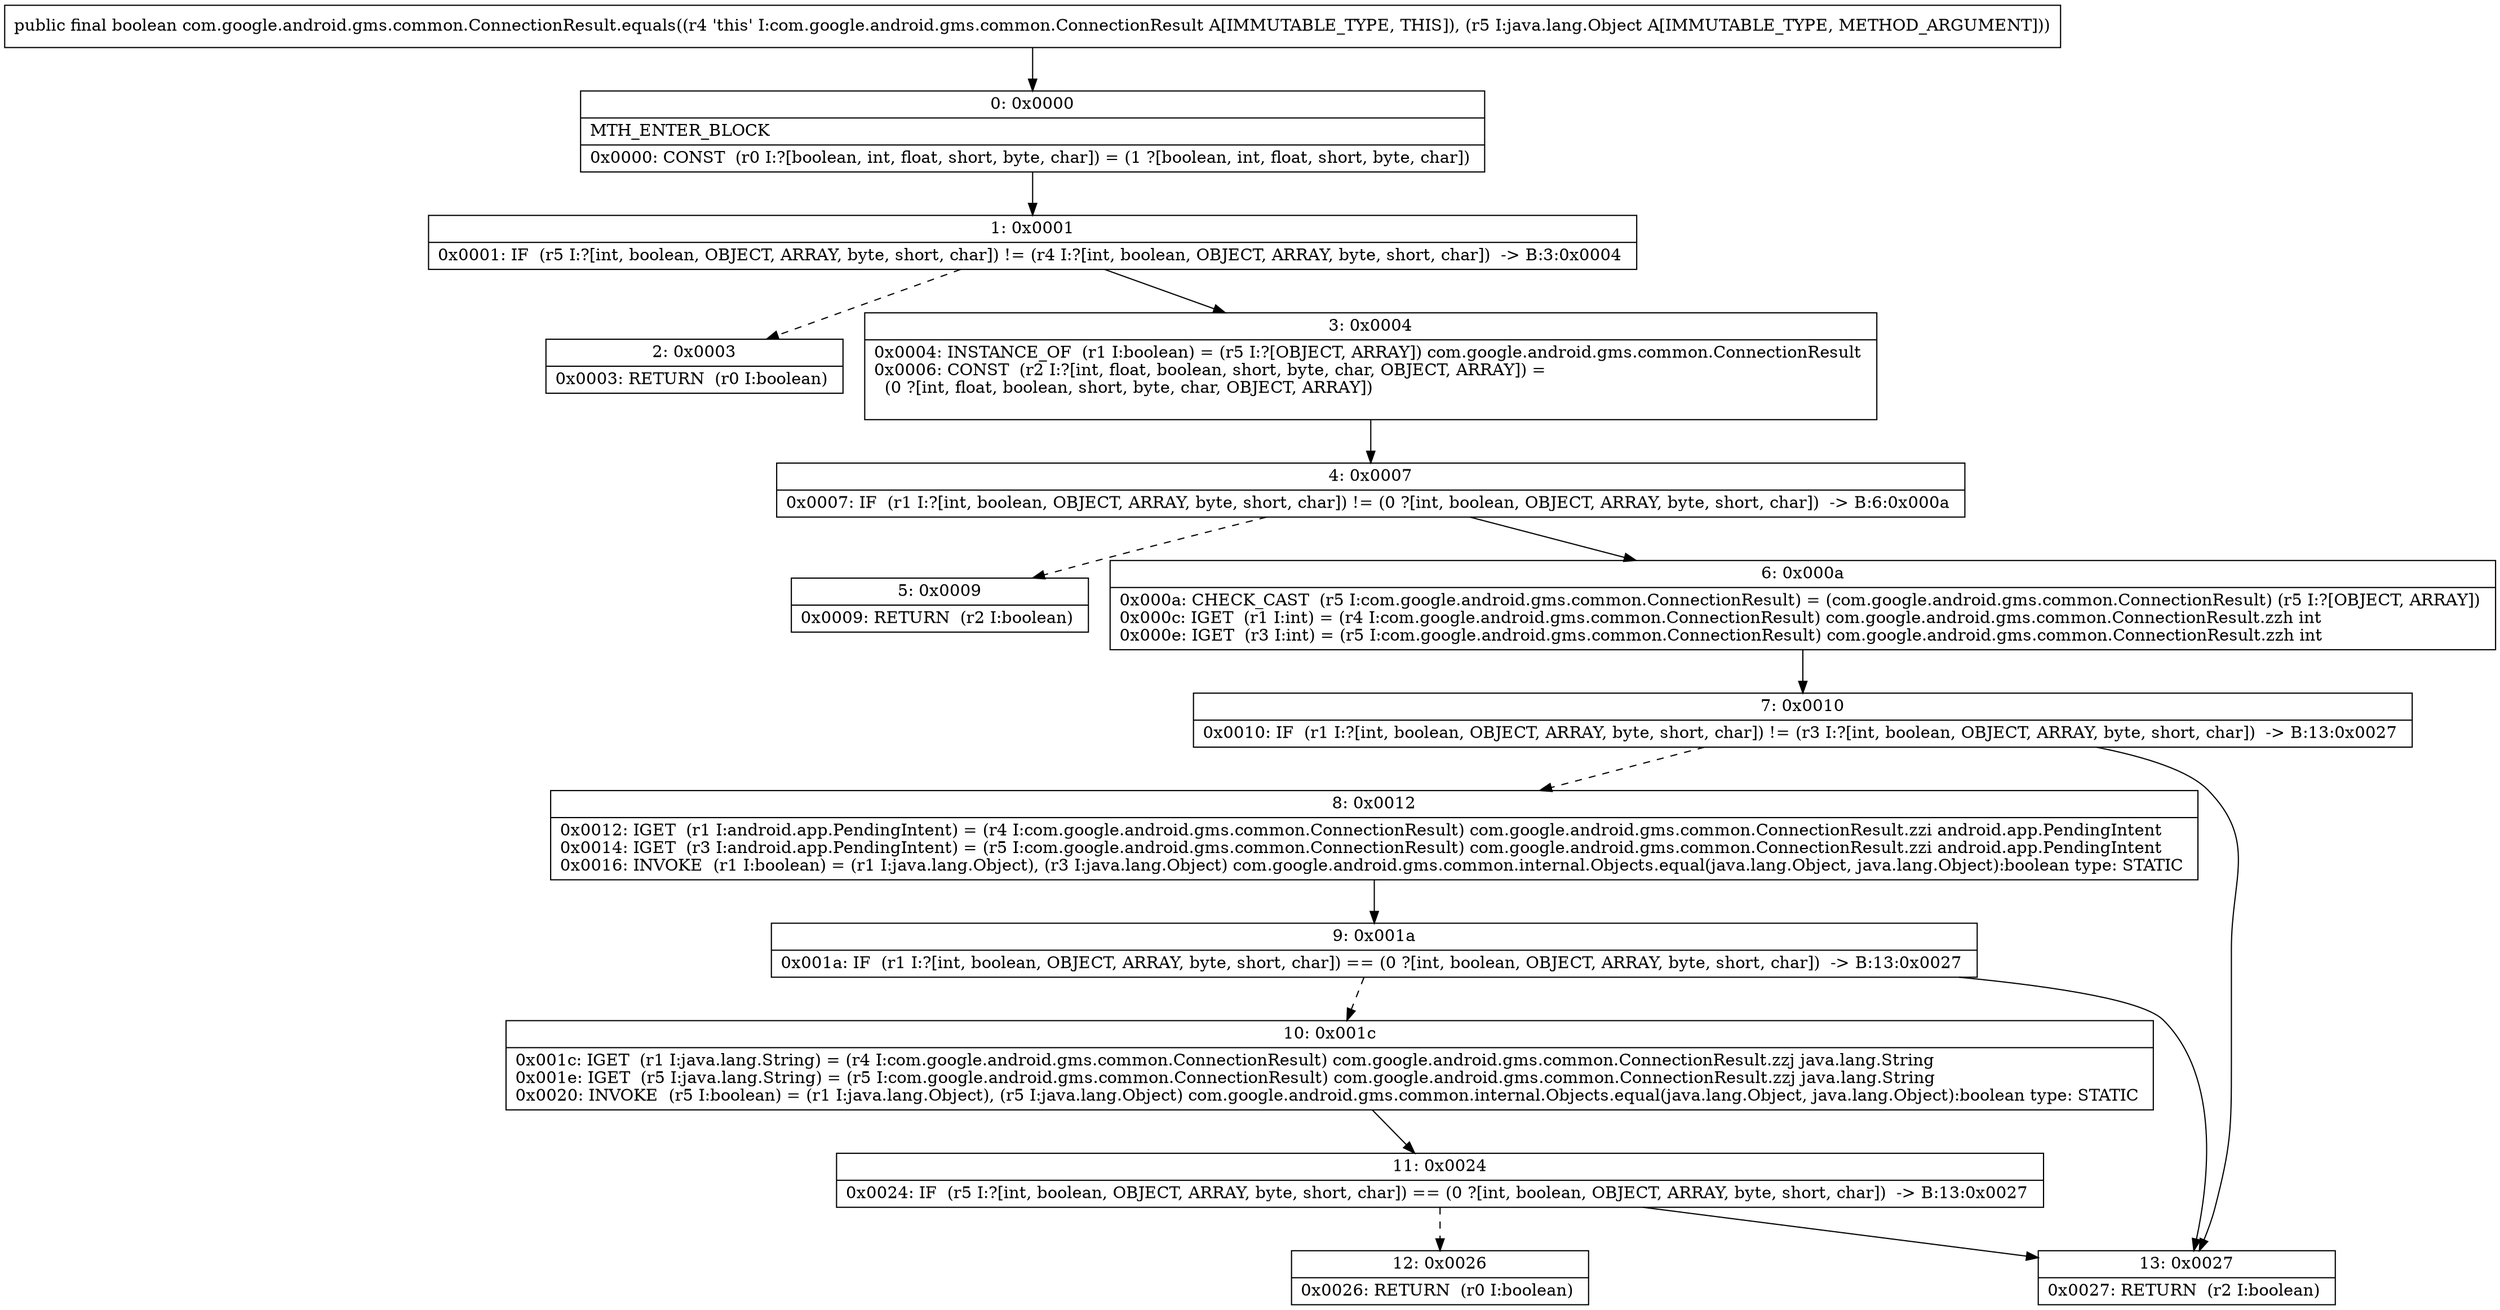 digraph "CFG forcom.google.android.gms.common.ConnectionResult.equals(Ljava\/lang\/Object;)Z" {
Node_0 [shape=record,label="{0\:\ 0x0000|MTH_ENTER_BLOCK\l|0x0000: CONST  (r0 I:?[boolean, int, float, short, byte, char]) = (1 ?[boolean, int, float, short, byte, char]) \l}"];
Node_1 [shape=record,label="{1\:\ 0x0001|0x0001: IF  (r5 I:?[int, boolean, OBJECT, ARRAY, byte, short, char]) != (r4 I:?[int, boolean, OBJECT, ARRAY, byte, short, char])  \-\> B:3:0x0004 \l}"];
Node_2 [shape=record,label="{2\:\ 0x0003|0x0003: RETURN  (r0 I:boolean) \l}"];
Node_3 [shape=record,label="{3\:\ 0x0004|0x0004: INSTANCE_OF  (r1 I:boolean) = (r5 I:?[OBJECT, ARRAY]) com.google.android.gms.common.ConnectionResult \l0x0006: CONST  (r2 I:?[int, float, boolean, short, byte, char, OBJECT, ARRAY]) = \l  (0 ?[int, float, boolean, short, byte, char, OBJECT, ARRAY])\l \l}"];
Node_4 [shape=record,label="{4\:\ 0x0007|0x0007: IF  (r1 I:?[int, boolean, OBJECT, ARRAY, byte, short, char]) != (0 ?[int, boolean, OBJECT, ARRAY, byte, short, char])  \-\> B:6:0x000a \l}"];
Node_5 [shape=record,label="{5\:\ 0x0009|0x0009: RETURN  (r2 I:boolean) \l}"];
Node_6 [shape=record,label="{6\:\ 0x000a|0x000a: CHECK_CAST  (r5 I:com.google.android.gms.common.ConnectionResult) = (com.google.android.gms.common.ConnectionResult) (r5 I:?[OBJECT, ARRAY]) \l0x000c: IGET  (r1 I:int) = (r4 I:com.google.android.gms.common.ConnectionResult) com.google.android.gms.common.ConnectionResult.zzh int \l0x000e: IGET  (r3 I:int) = (r5 I:com.google.android.gms.common.ConnectionResult) com.google.android.gms.common.ConnectionResult.zzh int \l}"];
Node_7 [shape=record,label="{7\:\ 0x0010|0x0010: IF  (r1 I:?[int, boolean, OBJECT, ARRAY, byte, short, char]) != (r3 I:?[int, boolean, OBJECT, ARRAY, byte, short, char])  \-\> B:13:0x0027 \l}"];
Node_8 [shape=record,label="{8\:\ 0x0012|0x0012: IGET  (r1 I:android.app.PendingIntent) = (r4 I:com.google.android.gms.common.ConnectionResult) com.google.android.gms.common.ConnectionResult.zzi android.app.PendingIntent \l0x0014: IGET  (r3 I:android.app.PendingIntent) = (r5 I:com.google.android.gms.common.ConnectionResult) com.google.android.gms.common.ConnectionResult.zzi android.app.PendingIntent \l0x0016: INVOKE  (r1 I:boolean) = (r1 I:java.lang.Object), (r3 I:java.lang.Object) com.google.android.gms.common.internal.Objects.equal(java.lang.Object, java.lang.Object):boolean type: STATIC \l}"];
Node_9 [shape=record,label="{9\:\ 0x001a|0x001a: IF  (r1 I:?[int, boolean, OBJECT, ARRAY, byte, short, char]) == (0 ?[int, boolean, OBJECT, ARRAY, byte, short, char])  \-\> B:13:0x0027 \l}"];
Node_10 [shape=record,label="{10\:\ 0x001c|0x001c: IGET  (r1 I:java.lang.String) = (r4 I:com.google.android.gms.common.ConnectionResult) com.google.android.gms.common.ConnectionResult.zzj java.lang.String \l0x001e: IGET  (r5 I:java.lang.String) = (r5 I:com.google.android.gms.common.ConnectionResult) com.google.android.gms.common.ConnectionResult.zzj java.lang.String \l0x0020: INVOKE  (r5 I:boolean) = (r1 I:java.lang.Object), (r5 I:java.lang.Object) com.google.android.gms.common.internal.Objects.equal(java.lang.Object, java.lang.Object):boolean type: STATIC \l}"];
Node_11 [shape=record,label="{11\:\ 0x0024|0x0024: IF  (r5 I:?[int, boolean, OBJECT, ARRAY, byte, short, char]) == (0 ?[int, boolean, OBJECT, ARRAY, byte, short, char])  \-\> B:13:0x0027 \l}"];
Node_12 [shape=record,label="{12\:\ 0x0026|0x0026: RETURN  (r0 I:boolean) \l}"];
Node_13 [shape=record,label="{13\:\ 0x0027|0x0027: RETURN  (r2 I:boolean) \l}"];
MethodNode[shape=record,label="{public final boolean com.google.android.gms.common.ConnectionResult.equals((r4 'this' I:com.google.android.gms.common.ConnectionResult A[IMMUTABLE_TYPE, THIS]), (r5 I:java.lang.Object A[IMMUTABLE_TYPE, METHOD_ARGUMENT])) }"];
MethodNode -> Node_0;
Node_0 -> Node_1;
Node_1 -> Node_2[style=dashed];
Node_1 -> Node_3;
Node_3 -> Node_4;
Node_4 -> Node_5[style=dashed];
Node_4 -> Node_6;
Node_6 -> Node_7;
Node_7 -> Node_8[style=dashed];
Node_7 -> Node_13;
Node_8 -> Node_9;
Node_9 -> Node_10[style=dashed];
Node_9 -> Node_13;
Node_10 -> Node_11;
Node_11 -> Node_12[style=dashed];
Node_11 -> Node_13;
}


